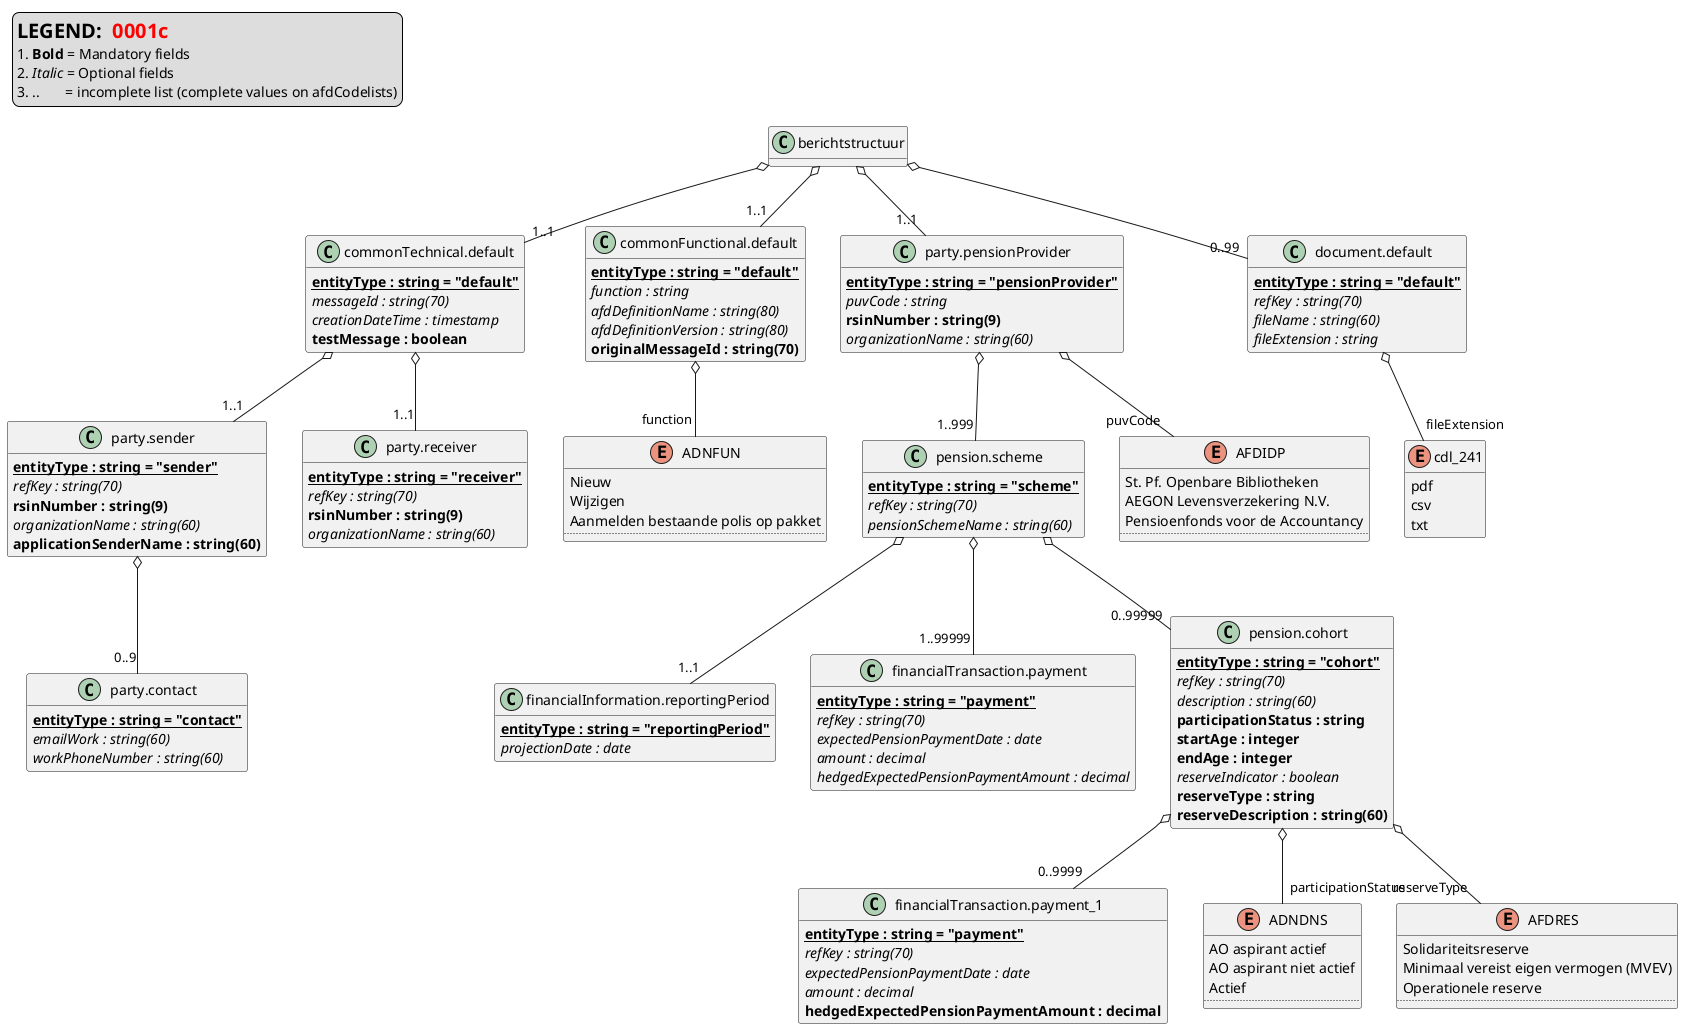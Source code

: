 @startuml
hide methods
set separator none

legend top left
<size:20><b>LEGEND: </b> <color:red><b>0001c</b></color></size>
1. <b>Bold</b> = Mandatory fields
2. <i>Italic</i> = Optional fields
3. ..       = incomplete list (complete values on afdCodelists)
end legend

class berichtstructuur {}

class commonTechnical.default {
    {static} **entityType : string = "default"**
    {field} <i>messageId : string(70)</i>
    {field} <i>creationDateTime : timestamp</i>
    {field} **testMessage : boolean**
}

class party.sender {
    {static} **entityType : string = "sender"**
    {field} <i>refKey : string(70)</i>
    {field} **rsinNumber : string(9)**
    {field} <i>organizationName : string(60)</i>
    {field} **applicationSenderName : string(60)**
}

class party.contact {
    {static} **entityType : string = "contact"**
    {field} <i>emailWork : string(60)</i>
    {field} <i>workPhoneNumber : string(60)</i>
}

class party.receiver {
    {static} **entityType : string = "receiver"**
    {field} <i>refKey : string(70)</i>
    {field} **rsinNumber : string(9)**
    {field} <i>organizationName : string(60)</i>
}

class commonFunctional.default {
    {static} **entityType : string = "default"**
    {field} <i>function : string</i>
    {field} <i>afdDefinitionName : string(80)</i>
    {field} <i>afdDefinitionVersion : string(80)</i>
    {field} **originalMessageId : string(70)**
}

class party.pensionProvider {
    {static} **entityType : string = "pensionProvider"**
    {field} <i>puvCode : string</i>
    {field} **rsinNumber : string(9)**
    {field} <i>organizationName : string(60)</i>
}

class pension.scheme {
    {static} **entityType : string = "scheme"**
    {field} <i>refKey : string(70)</i>
    {field} <i>pensionSchemeName : string(60)</i>
}

class financialInformation.reportingPeriod {
    {static} **entityType : string = "reportingPeriod"**
    {field} <i>projectionDate : date</i>
}

class financialTransaction.payment {
    {static} **entityType : string = "payment"**
    {field} <i>refKey : string(70)</i>
    {field} <i>expectedPensionPaymentDate : date</i>
    {field} <i>amount : decimal</i>
    {field} <i>hedgedExpectedPensionPaymentAmount : decimal</i>
}

class pension.cohort {
    {static} **entityType : string = "cohort"**
    {field} <i>refKey : string(70)</i>
    {field} <i>description : string(60)</i>
    {field} **participationStatus : string**
    {field} **startAge : integer**
    {field} **endAge : integer**
    {field} <i>reserveIndicator : boolean</i>
    {field} **reserveType : string**
    {field} **reserveDescription : string(60)**
}

class financialTransaction.payment_1 {
    {static} **entityType : string = "payment"**
    {field} <i>refKey : string(70)</i>
    {field} <i>expectedPensionPaymentDate : date</i>
    {field} <i>amount : decimal</i>
    {field} **hedgedExpectedPensionPaymentAmount : decimal**
}

class document.default {
    {static} **entityType : string = "default"**
    {field} <i>refKey : string(70)</i>
    {field} <i>fileName : string(60)</i>
    {field} <i>fileExtension : string</i>
}

enum ADNDNS {
    AO aspirant actief
    AO aspirant niet actief
    Actief
    ..
}

enum ADNFUN {
    Nieuw
    Wijzigen
    Aanmelden bestaande polis op pakket
    ..
}

enum AFDIDP {
    St. Pf. Openbare Bibliotheken
    AEGON Levensverzekering N.V.
    Pensioenfonds voor de Accountancy
    ..
}

enum AFDRES {
    Solidariteitsreserve
    Minimaal vereist eigen vermogen (MVEV)
    Operationele reserve
    ..
}

enum cdl_241 {
    pdf
    csv
    txt
}

berichtstructuur o-- "1..1" commonFunctional.default
berichtstructuur o-- "1..1" commonTechnical.default
berichtstructuur o-- "0..99" document.default
berichtstructuur o-- "1..1" party.pensionProvider
commonTechnical.default o-- "1..1" party.receiver
commonTechnical.default o-- "1..1" party.sender
party.pensionProvider o-- "1..999" pension.scheme
party.sender o-- "0..9" party.contact
pension.cohort o-- "0..9999" financialTransaction.payment_1
pension.scheme o-- "1..1" financialInformation.reportingPeriod
pension.scheme o-- "1..99999" financialTransaction.payment
pension.scheme o-- "0..99999" pension.cohort
commonFunctional.default o-- "function" ADNFUN
document.default o-- "fileExtension" cdl_241
party.pensionProvider o-- "puvCode" AFDIDP
pension.cohort o-- "participationStatus" ADNDNS
pension.cohort o-- "reserveType" AFDRES
@enduml